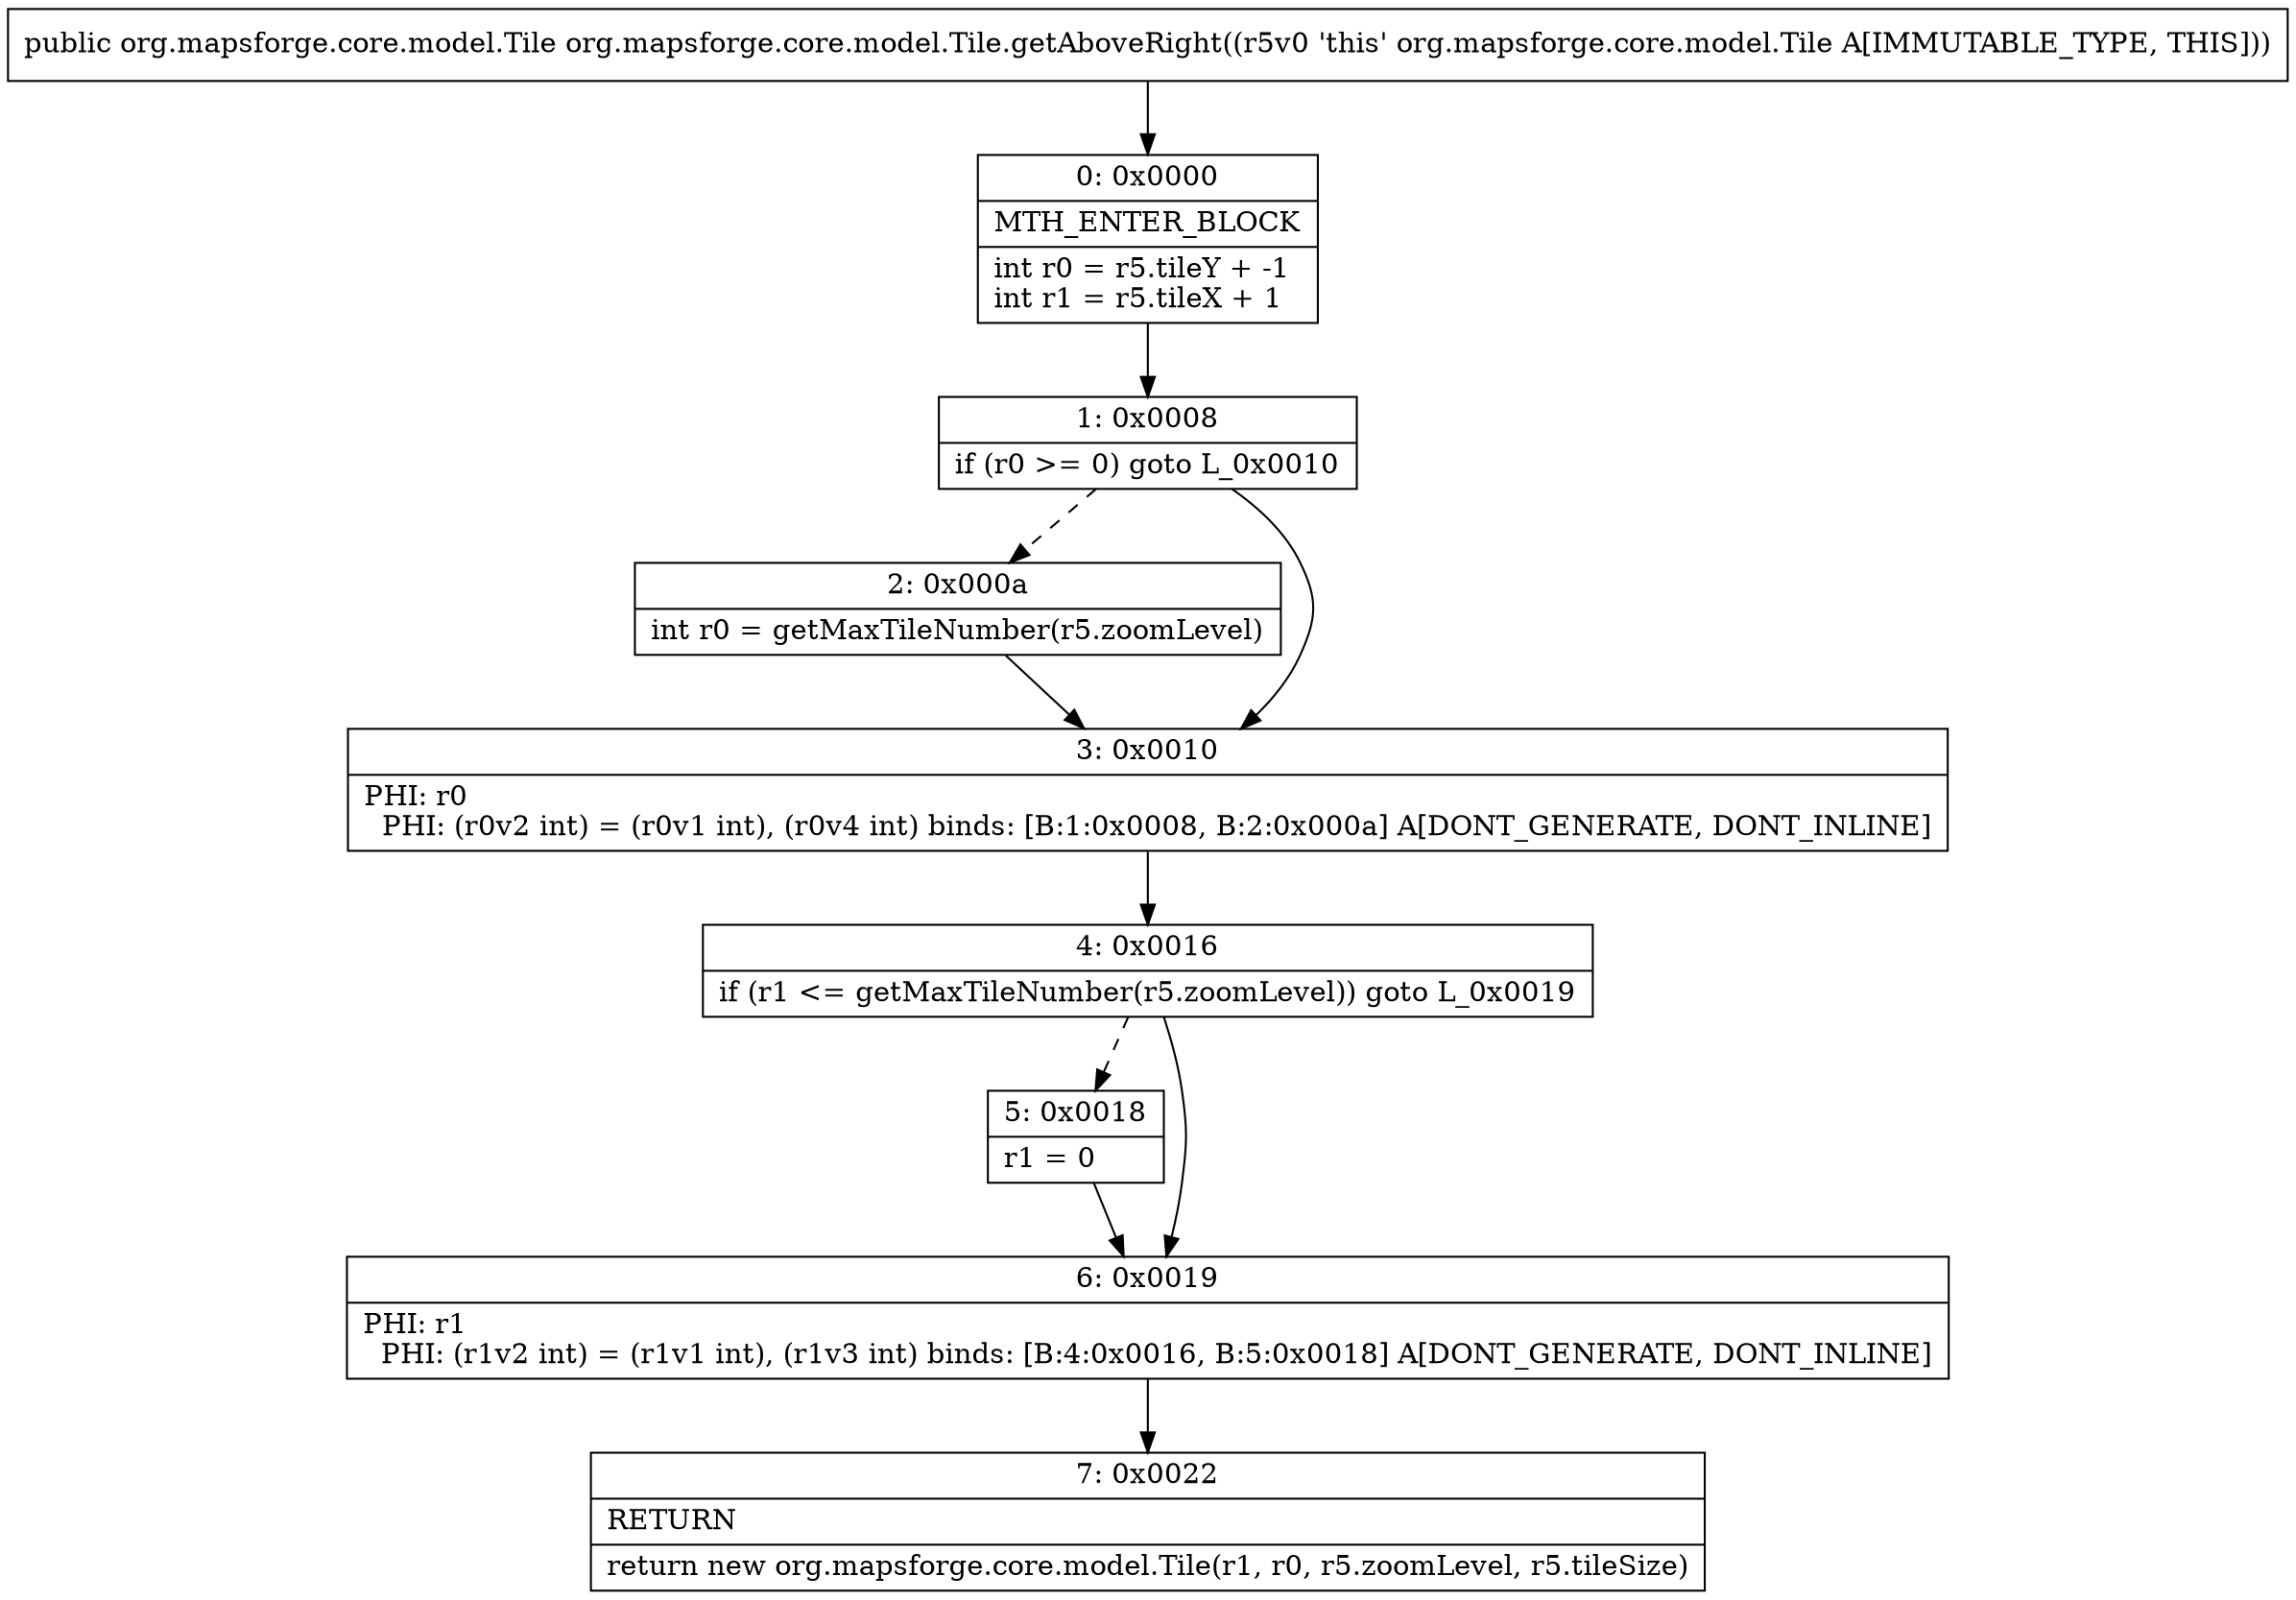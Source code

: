 digraph "CFG fororg.mapsforge.core.model.Tile.getAboveRight()Lorg\/mapsforge\/core\/model\/Tile;" {
Node_0 [shape=record,label="{0\:\ 0x0000|MTH_ENTER_BLOCK\l|int r0 = r5.tileY + \-1\lint r1 = r5.tileX + 1\l}"];
Node_1 [shape=record,label="{1\:\ 0x0008|if (r0 \>= 0) goto L_0x0010\l}"];
Node_2 [shape=record,label="{2\:\ 0x000a|int r0 = getMaxTileNumber(r5.zoomLevel)\l}"];
Node_3 [shape=record,label="{3\:\ 0x0010|PHI: r0 \l  PHI: (r0v2 int) = (r0v1 int), (r0v4 int) binds: [B:1:0x0008, B:2:0x000a] A[DONT_GENERATE, DONT_INLINE]\l}"];
Node_4 [shape=record,label="{4\:\ 0x0016|if (r1 \<= getMaxTileNumber(r5.zoomLevel)) goto L_0x0019\l}"];
Node_5 [shape=record,label="{5\:\ 0x0018|r1 = 0\l}"];
Node_6 [shape=record,label="{6\:\ 0x0019|PHI: r1 \l  PHI: (r1v2 int) = (r1v1 int), (r1v3 int) binds: [B:4:0x0016, B:5:0x0018] A[DONT_GENERATE, DONT_INLINE]\l}"];
Node_7 [shape=record,label="{7\:\ 0x0022|RETURN\l|return new org.mapsforge.core.model.Tile(r1, r0, r5.zoomLevel, r5.tileSize)\l}"];
MethodNode[shape=record,label="{public org.mapsforge.core.model.Tile org.mapsforge.core.model.Tile.getAboveRight((r5v0 'this' org.mapsforge.core.model.Tile A[IMMUTABLE_TYPE, THIS])) }"];
MethodNode -> Node_0;
Node_0 -> Node_1;
Node_1 -> Node_2[style=dashed];
Node_1 -> Node_3;
Node_2 -> Node_3;
Node_3 -> Node_4;
Node_4 -> Node_5[style=dashed];
Node_4 -> Node_6;
Node_5 -> Node_6;
Node_6 -> Node_7;
}


